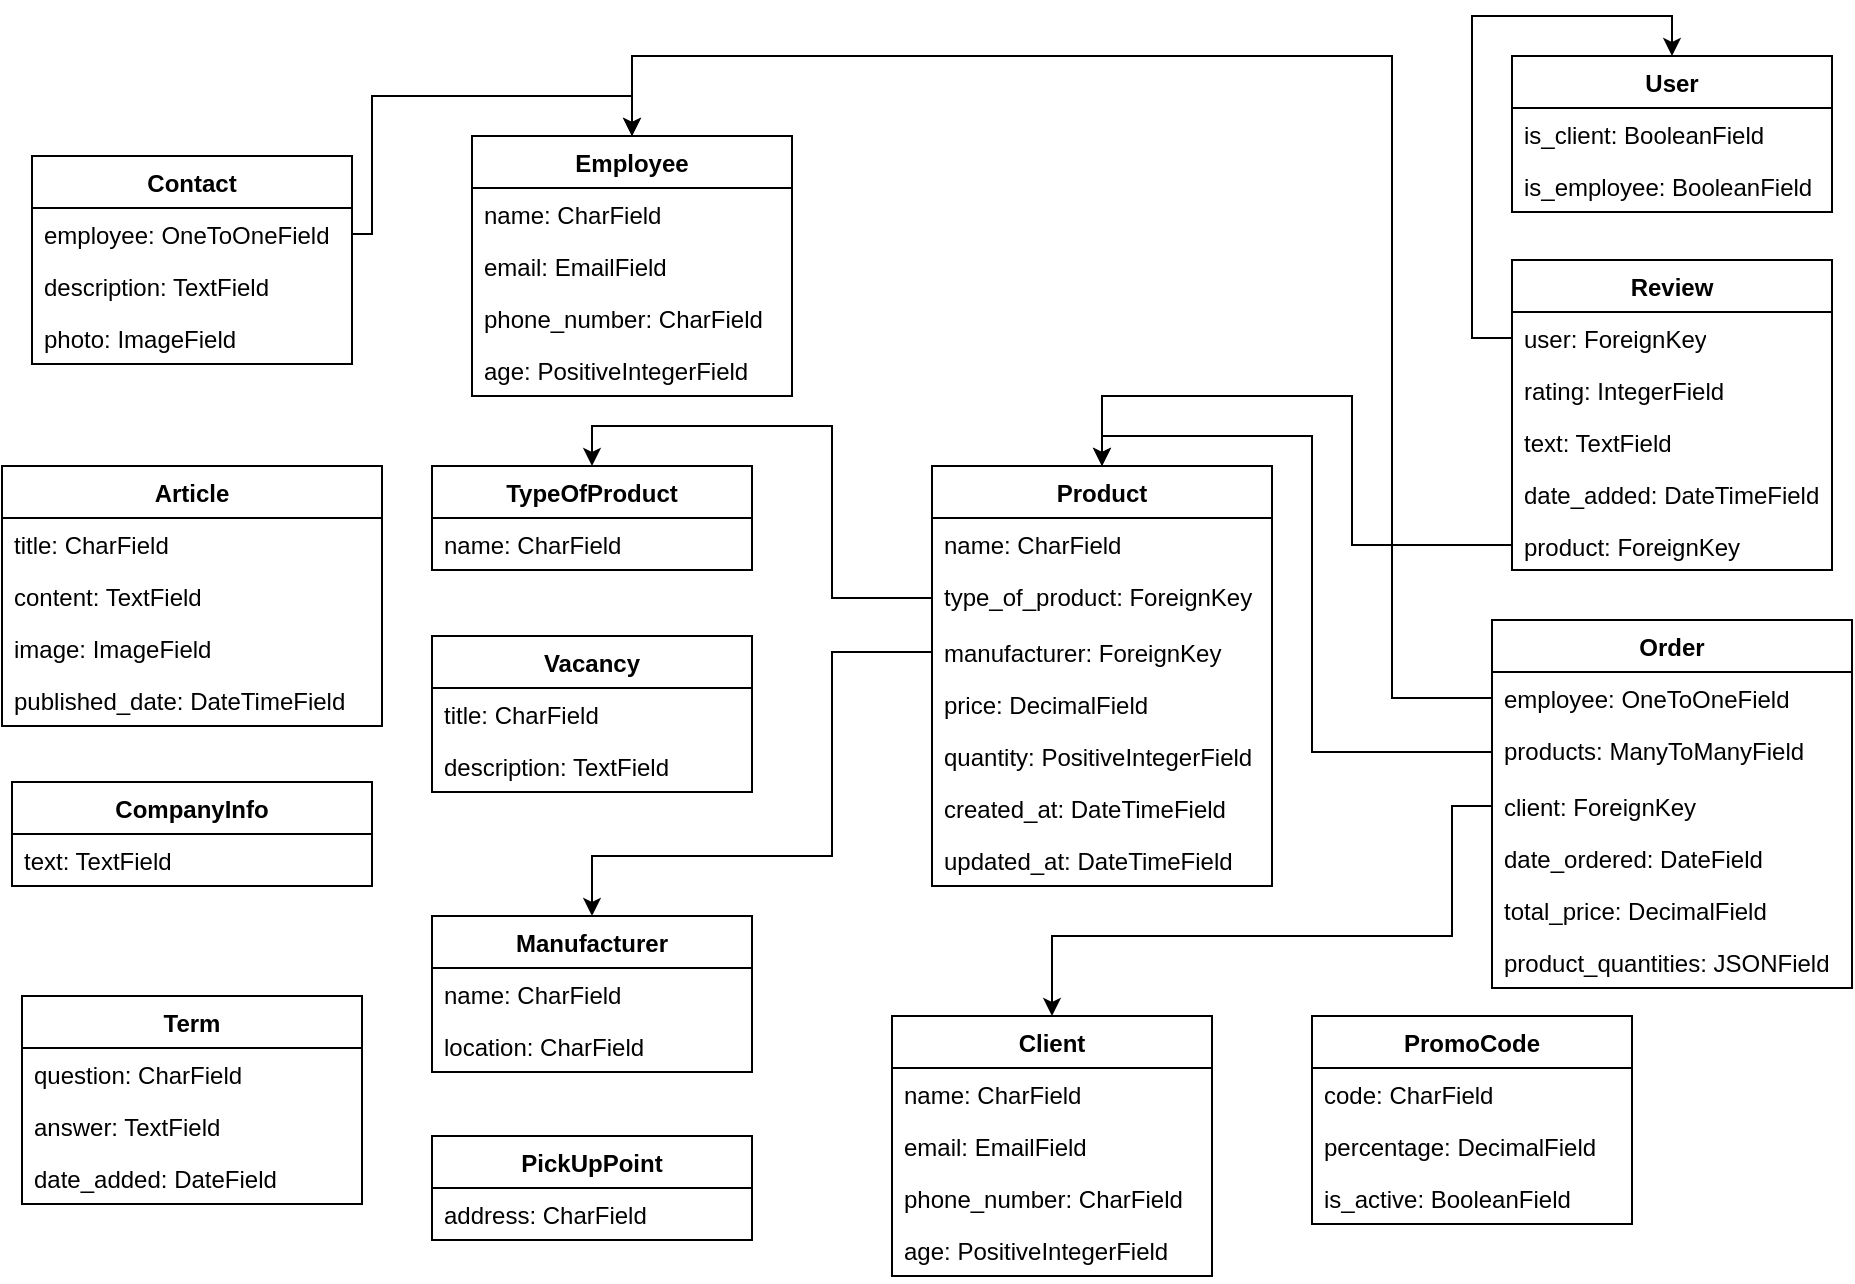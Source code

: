 <mxfile version="24.3.0" type="device">
  <diagram name="Страница — 1" id="LDTjIJ6XiQ-sZmpKZAWu">
    <mxGraphModel dx="1493" dy="988" grid="1" gridSize="10" guides="1" tooltips="1" connect="1" arrows="1" fold="1" page="1" pageScale="1" pageWidth="827" pageHeight="1169" math="0" shadow="0">
      <root>
        <mxCell id="0" />
        <mxCell id="1" parent="0" />
        <mxCell id="_nhlRNhVnKmNi_UKDfx_-1" value="Employee" style="swimlane;fontStyle=1;align=center;verticalAlign=top;childLayout=stackLayout;horizontal=1;startSize=26;horizontalStack=0;resizeParent=1;resizeParentMax=0;resizeLast=0;collapsible=1;marginBottom=0;whiteSpace=wrap;html=1;" vertex="1" parent="1">
          <mxGeometry x="285" y="200" width="160" height="130" as="geometry" />
        </mxCell>
        <mxCell id="_nhlRNhVnKmNi_UKDfx_-2" value="name: CharField" style="text;strokeColor=none;fillColor=none;align=left;verticalAlign=top;spacingLeft=4;spacingRight=4;overflow=hidden;rotatable=0;points=[[0,0.5],[1,0.5]];portConstraint=eastwest;whiteSpace=wrap;html=1;" vertex="1" parent="_nhlRNhVnKmNi_UKDfx_-1">
          <mxGeometry y="26" width="160" height="26" as="geometry" />
        </mxCell>
        <mxCell id="_nhlRNhVnKmNi_UKDfx_-27" value="email: EmailField" style="text;strokeColor=none;fillColor=none;align=left;verticalAlign=top;spacingLeft=4;spacingRight=4;overflow=hidden;rotatable=0;points=[[0,0.5],[1,0.5]];portConstraint=eastwest;whiteSpace=wrap;html=1;" vertex="1" parent="_nhlRNhVnKmNi_UKDfx_-1">
          <mxGeometry y="52" width="160" height="26" as="geometry" />
        </mxCell>
        <mxCell id="_nhlRNhVnKmNi_UKDfx_-29" value="phone_number: CharField" style="text;strokeColor=none;fillColor=none;align=left;verticalAlign=top;spacingLeft=4;spacingRight=4;overflow=hidden;rotatable=0;points=[[0,0.5],[1,0.5]];portConstraint=eastwest;whiteSpace=wrap;html=1;" vertex="1" parent="_nhlRNhVnKmNi_UKDfx_-1">
          <mxGeometry y="78" width="160" height="26" as="geometry" />
        </mxCell>
        <mxCell id="_nhlRNhVnKmNi_UKDfx_-28" value="age: PositiveIntegerField" style="text;strokeColor=none;fillColor=none;align=left;verticalAlign=top;spacingLeft=4;spacingRight=4;overflow=hidden;rotatable=0;points=[[0,0.5],[1,0.5]];portConstraint=eastwest;whiteSpace=wrap;html=1;" vertex="1" parent="_nhlRNhVnKmNi_UKDfx_-1">
          <mxGeometry y="104" width="160" height="26" as="geometry" />
        </mxCell>
        <mxCell id="_nhlRNhVnKmNi_UKDfx_-3" value="Manufacturer" style="swimlane;fontStyle=1;align=center;verticalAlign=top;childLayout=stackLayout;horizontal=1;startSize=26;horizontalStack=0;resizeParent=1;resizeParentMax=0;resizeLast=0;collapsible=1;marginBottom=0;whiteSpace=wrap;html=1;" vertex="1" parent="1">
          <mxGeometry x="265" y="590" width="160" height="78" as="geometry" />
        </mxCell>
        <mxCell id="_nhlRNhVnKmNi_UKDfx_-4" value="name: CharField" style="text;strokeColor=none;fillColor=none;align=left;verticalAlign=top;spacingLeft=4;spacingRight=4;overflow=hidden;rotatable=0;points=[[0,0.5],[1,0.5]];portConstraint=eastwest;whiteSpace=wrap;html=1;" vertex="1" parent="_nhlRNhVnKmNi_UKDfx_-3">
          <mxGeometry y="26" width="160" height="26" as="geometry" />
        </mxCell>
        <mxCell id="_nhlRNhVnKmNi_UKDfx_-5" value="location: CharField" style="text;strokeColor=none;fillColor=none;align=left;verticalAlign=top;spacingLeft=4;spacingRight=4;overflow=hidden;rotatable=0;points=[[0,0.5],[1,0.5]];portConstraint=eastwest;whiteSpace=wrap;html=1;" vertex="1" parent="_nhlRNhVnKmNi_UKDfx_-3">
          <mxGeometry y="52" width="160" height="26" as="geometry" />
        </mxCell>
        <mxCell id="_nhlRNhVnKmNi_UKDfx_-6" value="TypeOfProduct" style="swimlane;fontStyle=1;align=center;verticalAlign=top;childLayout=stackLayout;horizontal=1;startSize=26;horizontalStack=0;resizeParent=1;resizeParentMax=0;resizeLast=0;collapsible=1;marginBottom=0;whiteSpace=wrap;html=1;" vertex="1" parent="1">
          <mxGeometry x="265" y="365" width="160" height="52" as="geometry" />
        </mxCell>
        <mxCell id="_nhlRNhVnKmNi_UKDfx_-7" value="name: CharField" style="text;strokeColor=none;fillColor=none;align=left;verticalAlign=top;spacingLeft=4;spacingRight=4;overflow=hidden;rotatable=0;points=[[0,0.5],[1,0.5]];portConstraint=eastwest;whiteSpace=wrap;html=1;" vertex="1" parent="_nhlRNhVnKmNi_UKDfx_-6">
          <mxGeometry y="26" width="160" height="26" as="geometry" />
        </mxCell>
        <mxCell id="_nhlRNhVnKmNi_UKDfx_-8" value="Product" style="swimlane;fontStyle=1;align=center;verticalAlign=top;childLayout=stackLayout;horizontal=1;startSize=26;horizontalStack=0;resizeParent=1;resizeParentMax=0;resizeLast=0;collapsible=1;marginBottom=0;whiteSpace=wrap;html=1;" vertex="1" parent="1">
          <mxGeometry x="515" y="365" width="170" height="210" as="geometry" />
        </mxCell>
        <mxCell id="_nhlRNhVnKmNi_UKDfx_-9" value="name: CharField" style="text;strokeColor=none;fillColor=none;align=left;verticalAlign=top;spacingLeft=4;spacingRight=4;overflow=hidden;rotatable=0;points=[[0,0.5],[1,0.5]];portConstraint=eastwest;whiteSpace=wrap;html=1;" vertex="1" parent="_nhlRNhVnKmNi_UKDfx_-8">
          <mxGeometry y="26" width="170" height="26" as="geometry" />
        </mxCell>
        <mxCell id="_nhlRNhVnKmNi_UKDfx_-10" value="type_of_product: ForeignKey" style="text;strokeColor=none;fillColor=none;align=left;verticalAlign=top;spacingLeft=4;spacingRight=4;overflow=hidden;rotatable=0;points=[[0,0.5],[1,0.5]];portConstraint=eastwest;whiteSpace=wrap;html=1;" vertex="1" parent="_nhlRNhVnKmNi_UKDfx_-8">
          <mxGeometry y="52" width="170" height="28" as="geometry" />
        </mxCell>
        <mxCell id="_nhlRNhVnKmNi_UKDfx_-11" value="manufacturer: ForeignKey" style="text;strokeColor=none;fillColor=none;align=left;verticalAlign=top;spacingLeft=4;spacingRight=4;overflow=hidden;rotatable=0;points=[[0,0.5],[1,0.5]];portConstraint=eastwest;whiteSpace=wrap;html=1;" vertex="1" parent="_nhlRNhVnKmNi_UKDfx_-8">
          <mxGeometry y="80" width="170" height="26" as="geometry" />
        </mxCell>
        <mxCell id="_nhlRNhVnKmNi_UKDfx_-12" value="price: DecimalField" style="text;strokeColor=none;fillColor=none;align=left;verticalAlign=top;spacingLeft=4;spacingRight=4;overflow=hidden;rotatable=0;points=[[0,0.5],[1,0.5]];portConstraint=eastwest;whiteSpace=wrap;html=1;" vertex="1" parent="_nhlRNhVnKmNi_UKDfx_-8">
          <mxGeometry y="106" width="170" height="26" as="geometry" />
        </mxCell>
        <mxCell id="_nhlRNhVnKmNi_UKDfx_-33" value="quantity: PositiveIntegerField" style="text;strokeColor=none;fillColor=none;align=left;verticalAlign=top;spacingLeft=4;spacingRight=4;overflow=hidden;rotatable=0;points=[[0,0.5],[1,0.5]];portConstraint=eastwest;whiteSpace=wrap;html=1;" vertex="1" parent="_nhlRNhVnKmNi_UKDfx_-8">
          <mxGeometry y="132" width="170" height="26" as="geometry" />
        </mxCell>
        <mxCell id="_nhlRNhVnKmNi_UKDfx_-32" value="created_at: DateTimeField" style="text;strokeColor=none;fillColor=none;align=left;verticalAlign=top;spacingLeft=4;spacingRight=4;overflow=hidden;rotatable=0;points=[[0,0.5],[1,0.5]];portConstraint=eastwest;whiteSpace=wrap;html=1;" vertex="1" parent="_nhlRNhVnKmNi_UKDfx_-8">
          <mxGeometry y="158" width="170" height="26" as="geometry" />
        </mxCell>
        <mxCell id="_nhlRNhVnKmNi_UKDfx_-31" value="updated_at: DateTimeField" style="text;strokeColor=none;fillColor=none;align=left;verticalAlign=top;spacingLeft=4;spacingRight=4;overflow=hidden;rotatable=0;points=[[0,0.5],[1,0.5]];portConstraint=eastwest;whiteSpace=wrap;html=1;" vertex="1" parent="_nhlRNhVnKmNi_UKDfx_-8">
          <mxGeometry y="184" width="170" height="26" as="geometry" />
        </mxCell>
        <mxCell id="_nhlRNhVnKmNi_UKDfx_-16" value="Order" style="swimlane;fontStyle=1;align=center;verticalAlign=top;childLayout=stackLayout;horizontal=1;startSize=26;horizontalStack=0;resizeParent=1;resizeParentMax=0;resizeLast=0;collapsible=1;marginBottom=0;whiteSpace=wrap;html=1;" vertex="1" parent="1">
          <mxGeometry x="795" y="442" width="180" height="184" as="geometry" />
        </mxCell>
        <mxCell id="_nhlRNhVnKmNi_UKDfx_-17" value="employee: OneToOneField" style="text;strokeColor=none;fillColor=none;align=left;verticalAlign=top;spacingLeft=4;spacingRight=4;overflow=hidden;rotatable=0;points=[[0,0.5],[1,0.5]];portConstraint=eastwest;whiteSpace=wrap;html=1;" vertex="1" parent="_nhlRNhVnKmNi_UKDfx_-16">
          <mxGeometry y="26" width="180" height="26" as="geometry" />
        </mxCell>
        <mxCell id="_nhlRNhVnKmNi_UKDfx_-18" value="products: ManyToManyField" style="text;strokeColor=none;fillColor=none;align=left;verticalAlign=top;spacingLeft=4;spacingRight=4;overflow=hidden;rotatable=0;points=[[0,0.5],[1,0.5]];portConstraint=eastwest;whiteSpace=wrap;html=1;" vertex="1" parent="_nhlRNhVnKmNi_UKDfx_-16">
          <mxGeometry y="52" width="180" height="28" as="geometry" />
        </mxCell>
        <mxCell id="_nhlRNhVnKmNi_UKDfx_-19" value="client: ForeignKey" style="text;strokeColor=none;fillColor=none;align=left;verticalAlign=top;spacingLeft=4;spacingRight=4;overflow=hidden;rotatable=0;points=[[0,0.5],[1,0.5]];portConstraint=eastwest;whiteSpace=wrap;html=1;" vertex="1" parent="_nhlRNhVnKmNi_UKDfx_-16">
          <mxGeometry y="80" width="180" height="26" as="geometry" />
        </mxCell>
        <mxCell id="_nhlRNhVnKmNi_UKDfx_-20" value="date_ordered: DateField" style="text;strokeColor=none;fillColor=none;align=left;verticalAlign=top;spacingLeft=4;spacingRight=4;overflow=hidden;rotatable=0;points=[[0,0.5],[1,0.5]];portConstraint=eastwest;whiteSpace=wrap;html=1;" vertex="1" parent="_nhlRNhVnKmNi_UKDfx_-16">
          <mxGeometry y="106" width="180" height="26" as="geometry" />
        </mxCell>
        <mxCell id="_nhlRNhVnKmNi_UKDfx_-40" value="total_price: DecimalField" style="text;strokeColor=none;fillColor=none;align=left;verticalAlign=top;spacingLeft=4;spacingRight=4;overflow=hidden;rotatable=0;points=[[0,0.5],[1,0.5]];portConstraint=eastwest;whiteSpace=wrap;html=1;" vertex="1" parent="_nhlRNhVnKmNi_UKDfx_-16">
          <mxGeometry y="132" width="180" height="26" as="geometry" />
        </mxCell>
        <mxCell id="_nhlRNhVnKmNi_UKDfx_-21" value="product_quantities: JSONField" style="text;strokeColor=none;fillColor=none;align=left;verticalAlign=top;spacingLeft=4;spacingRight=4;overflow=hidden;rotatable=0;points=[[0,0.5],[1,0.5]];portConstraint=eastwest;whiteSpace=wrap;html=1;" vertex="1" parent="_nhlRNhVnKmNi_UKDfx_-16">
          <mxGeometry y="158" width="180" height="26" as="geometry" />
        </mxCell>
        <mxCell id="_nhlRNhVnKmNi_UKDfx_-34" value="Client" style="swimlane;fontStyle=1;align=center;verticalAlign=top;childLayout=stackLayout;horizontal=1;startSize=26;horizontalStack=0;resizeParent=1;resizeParentMax=0;resizeLast=0;collapsible=1;marginBottom=0;whiteSpace=wrap;html=1;" vertex="1" parent="1">
          <mxGeometry x="495" y="640" width="160" height="130" as="geometry" />
        </mxCell>
        <mxCell id="_nhlRNhVnKmNi_UKDfx_-35" value="name: CharField" style="text;strokeColor=none;fillColor=none;align=left;verticalAlign=top;spacingLeft=4;spacingRight=4;overflow=hidden;rotatable=0;points=[[0,0.5],[1,0.5]];portConstraint=eastwest;whiteSpace=wrap;html=1;" vertex="1" parent="_nhlRNhVnKmNi_UKDfx_-34">
          <mxGeometry y="26" width="160" height="26" as="geometry" />
        </mxCell>
        <mxCell id="_nhlRNhVnKmNi_UKDfx_-36" value="email: EmailField" style="text;strokeColor=none;fillColor=none;align=left;verticalAlign=top;spacingLeft=4;spacingRight=4;overflow=hidden;rotatable=0;points=[[0,0.5],[1,0.5]];portConstraint=eastwest;whiteSpace=wrap;html=1;" vertex="1" parent="_nhlRNhVnKmNi_UKDfx_-34">
          <mxGeometry y="52" width="160" height="26" as="geometry" />
        </mxCell>
        <mxCell id="_nhlRNhVnKmNi_UKDfx_-37" value="phone_number: CharField" style="text;strokeColor=none;fillColor=none;align=left;verticalAlign=top;spacingLeft=4;spacingRight=4;overflow=hidden;rotatable=0;points=[[0,0.5],[1,0.5]];portConstraint=eastwest;whiteSpace=wrap;html=1;" vertex="1" parent="_nhlRNhVnKmNi_UKDfx_-34">
          <mxGeometry y="78" width="160" height="26" as="geometry" />
        </mxCell>
        <mxCell id="_nhlRNhVnKmNi_UKDfx_-38" value="age: PositiveIntegerField" style="text;strokeColor=none;fillColor=none;align=left;verticalAlign=top;spacingLeft=4;spacingRight=4;overflow=hidden;rotatable=0;points=[[0,0.5],[1,0.5]];portConstraint=eastwest;whiteSpace=wrap;html=1;" vertex="1" parent="_nhlRNhVnKmNi_UKDfx_-34">
          <mxGeometry y="104" width="160" height="26" as="geometry" />
        </mxCell>
        <mxCell id="_nhlRNhVnKmNi_UKDfx_-39" style="edgeStyle=orthogonalEdgeStyle;rounded=0;orthogonalLoop=1;jettySize=auto;html=1;entryX=0.5;entryY=0;entryDx=0;entryDy=0;" edge="1" parent="1" source="_nhlRNhVnKmNi_UKDfx_-19" target="_nhlRNhVnKmNi_UKDfx_-34">
          <mxGeometry relative="1" as="geometry">
            <Array as="points">
              <mxPoint x="775" y="535" />
              <mxPoint x="775" y="600" />
              <mxPoint x="575" y="600" />
            </Array>
          </mxGeometry>
        </mxCell>
        <mxCell id="_nhlRNhVnKmNi_UKDfx_-41" value="User" style="swimlane;fontStyle=1;align=center;verticalAlign=top;childLayout=stackLayout;horizontal=1;startSize=26;horizontalStack=0;resizeParent=1;resizeParentMax=0;resizeLast=0;collapsible=1;marginBottom=0;whiteSpace=wrap;html=1;" vertex="1" parent="1">
          <mxGeometry x="805" y="160" width="160" height="78" as="geometry" />
        </mxCell>
        <mxCell id="_nhlRNhVnKmNi_UKDfx_-42" value="is_client: BooleanField" style="text;strokeColor=none;fillColor=none;align=left;verticalAlign=top;spacingLeft=4;spacingRight=4;overflow=hidden;rotatable=0;points=[[0,0.5],[1,0.5]];portConstraint=eastwest;whiteSpace=wrap;html=1;" vertex="1" parent="_nhlRNhVnKmNi_UKDfx_-41">
          <mxGeometry y="26" width="160" height="26" as="geometry" />
        </mxCell>
        <mxCell id="_nhlRNhVnKmNi_UKDfx_-43" value="is_employee: BooleanField" style="text;strokeColor=none;fillColor=none;align=left;verticalAlign=top;spacingLeft=4;spacingRight=4;overflow=hidden;rotatable=0;points=[[0,0.5],[1,0.5]];portConstraint=eastwest;whiteSpace=wrap;html=1;" vertex="1" parent="_nhlRNhVnKmNi_UKDfx_-41">
          <mxGeometry y="52" width="160" height="26" as="geometry" />
        </mxCell>
        <mxCell id="_nhlRNhVnKmNi_UKDfx_-46" value="Article" style="swimlane;fontStyle=1;align=center;verticalAlign=top;childLayout=stackLayout;horizontal=1;startSize=26;horizontalStack=0;resizeParent=1;resizeParentMax=0;resizeLast=0;collapsible=1;marginBottom=0;whiteSpace=wrap;html=1;" vertex="1" parent="1">
          <mxGeometry x="50" y="365" width="190" height="130" as="geometry" />
        </mxCell>
        <mxCell id="_nhlRNhVnKmNi_UKDfx_-47" value="title: CharField" style="text;strokeColor=none;fillColor=none;align=left;verticalAlign=top;spacingLeft=4;spacingRight=4;overflow=hidden;rotatable=0;points=[[0,0.5],[1,0.5]];portConstraint=eastwest;whiteSpace=wrap;html=1;" vertex="1" parent="_nhlRNhVnKmNi_UKDfx_-46">
          <mxGeometry y="26" width="190" height="26" as="geometry" />
        </mxCell>
        <mxCell id="_nhlRNhVnKmNi_UKDfx_-48" value="content: TextField" style="text;strokeColor=none;fillColor=none;align=left;verticalAlign=top;spacingLeft=4;spacingRight=4;overflow=hidden;rotatable=0;points=[[0,0.5],[1,0.5]];portConstraint=eastwest;whiteSpace=wrap;html=1;" vertex="1" parent="_nhlRNhVnKmNi_UKDfx_-46">
          <mxGeometry y="52" width="190" height="26" as="geometry" />
        </mxCell>
        <mxCell id="_nhlRNhVnKmNi_UKDfx_-49" value="image: ImageField" style="text;strokeColor=none;fillColor=none;align=left;verticalAlign=top;spacingLeft=4;spacingRight=4;overflow=hidden;rotatable=0;points=[[0,0.5],[1,0.5]];portConstraint=eastwest;whiteSpace=wrap;html=1;" vertex="1" parent="_nhlRNhVnKmNi_UKDfx_-46">
          <mxGeometry y="78" width="190" height="26" as="geometry" />
        </mxCell>
        <mxCell id="_nhlRNhVnKmNi_UKDfx_-50" value="published_date:&amp;nbsp;DateTimeField" style="text;strokeColor=none;fillColor=none;align=left;verticalAlign=top;spacingLeft=4;spacingRight=4;overflow=hidden;rotatable=0;points=[[0,0.5],[1,0.5]];portConstraint=eastwest;whiteSpace=wrap;html=1;" vertex="1" parent="_nhlRNhVnKmNi_UKDfx_-46">
          <mxGeometry y="104" width="190" height="26" as="geometry" />
        </mxCell>
        <mxCell id="_nhlRNhVnKmNi_UKDfx_-51" value="CompanyInfo" style="swimlane;fontStyle=1;align=center;verticalAlign=top;childLayout=stackLayout;horizontal=1;startSize=26;horizontalStack=0;resizeParent=1;resizeParentMax=0;resizeLast=0;collapsible=1;marginBottom=0;whiteSpace=wrap;html=1;" vertex="1" parent="1">
          <mxGeometry x="55" y="523" width="180" height="52" as="geometry" />
        </mxCell>
        <mxCell id="_nhlRNhVnKmNi_UKDfx_-53" value="text: TextField" style="text;strokeColor=none;fillColor=none;align=left;verticalAlign=top;spacingLeft=4;spacingRight=4;overflow=hidden;rotatable=0;points=[[0,0.5],[1,0.5]];portConstraint=eastwest;whiteSpace=wrap;html=1;" vertex="1" parent="_nhlRNhVnKmNi_UKDfx_-51">
          <mxGeometry y="26" width="180" height="26" as="geometry" />
        </mxCell>
        <mxCell id="_nhlRNhVnKmNi_UKDfx_-56" value="Term" style="swimlane;fontStyle=1;align=center;verticalAlign=top;childLayout=stackLayout;horizontal=1;startSize=26;horizontalStack=0;resizeParent=1;resizeParentMax=0;resizeLast=0;collapsible=1;marginBottom=0;whiteSpace=wrap;html=1;" vertex="1" parent="1">
          <mxGeometry x="60" y="630" width="170" height="104" as="geometry" />
        </mxCell>
        <mxCell id="_nhlRNhVnKmNi_UKDfx_-57" value="question: CharField" style="text;strokeColor=none;fillColor=none;align=left;verticalAlign=top;spacingLeft=4;spacingRight=4;overflow=hidden;rotatable=0;points=[[0,0.5],[1,0.5]];portConstraint=eastwest;whiteSpace=wrap;html=1;" vertex="1" parent="_nhlRNhVnKmNi_UKDfx_-56">
          <mxGeometry y="26" width="170" height="26" as="geometry" />
        </mxCell>
        <mxCell id="_nhlRNhVnKmNi_UKDfx_-58" value="answer: TextField" style="text;strokeColor=none;fillColor=none;align=left;verticalAlign=top;spacingLeft=4;spacingRight=4;overflow=hidden;rotatable=0;points=[[0,0.5],[1,0.5]];portConstraint=eastwest;whiteSpace=wrap;html=1;" vertex="1" parent="_nhlRNhVnKmNi_UKDfx_-56">
          <mxGeometry y="52" width="170" height="26" as="geometry" />
        </mxCell>
        <mxCell id="_nhlRNhVnKmNi_UKDfx_-60" value="date_added:&amp;nbsp;DateField" style="text;strokeColor=none;fillColor=none;align=left;verticalAlign=top;spacingLeft=4;spacingRight=4;overflow=hidden;rotatable=0;points=[[0,0.5],[1,0.5]];portConstraint=eastwest;whiteSpace=wrap;html=1;" vertex="1" parent="_nhlRNhVnKmNi_UKDfx_-56">
          <mxGeometry y="78" width="170" height="26" as="geometry" />
        </mxCell>
        <mxCell id="_nhlRNhVnKmNi_UKDfx_-61" value="Contact" style="swimlane;fontStyle=1;align=center;verticalAlign=top;childLayout=stackLayout;horizontal=1;startSize=26;horizontalStack=0;resizeParent=1;resizeParentMax=0;resizeLast=0;collapsible=1;marginBottom=0;whiteSpace=wrap;html=1;" vertex="1" parent="1">
          <mxGeometry x="65" y="210" width="160" height="104" as="geometry" />
        </mxCell>
        <mxCell id="_nhlRNhVnKmNi_UKDfx_-62" value="employee: OneToOneField" style="text;strokeColor=none;fillColor=none;align=left;verticalAlign=top;spacingLeft=4;spacingRight=4;overflow=hidden;rotatable=0;points=[[0,0.5],[1,0.5]];portConstraint=eastwest;whiteSpace=wrap;html=1;" vertex="1" parent="_nhlRNhVnKmNi_UKDfx_-61">
          <mxGeometry y="26" width="160" height="26" as="geometry" />
        </mxCell>
        <mxCell id="_nhlRNhVnKmNi_UKDfx_-63" value="description: TextField" style="text;strokeColor=none;fillColor=none;align=left;verticalAlign=top;spacingLeft=4;spacingRight=4;overflow=hidden;rotatable=0;points=[[0,0.5],[1,0.5]];portConstraint=eastwest;whiteSpace=wrap;html=1;" vertex="1" parent="_nhlRNhVnKmNi_UKDfx_-61">
          <mxGeometry y="52" width="160" height="26" as="geometry" />
        </mxCell>
        <mxCell id="_nhlRNhVnKmNi_UKDfx_-64" value="photo: ImageField" style="text;strokeColor=none;fillColor=none;align=left;verticalAlign=top;spacingLeft=4;spacingRight=4;overflow=hidden;rotatable=0;points=[[0,0.5],[1,0.5]];portConstraint=eastwest;whiteSpace=wrap;html=1;" vertex="1" parent="_nhlRNhVnKmNi_UKDfx_-61">
          <mxGeometry y="78" width="160" height="26" as="geometry" />
        </mxCell>
        <mxCell id="_nhlRNhVnKmNi_UKDfx_-65" style="edgeStyle=orthogonalEdgeStyle;rounded=0;orthogonalLoop=1;jettySize=auto;html=1;entryX=0.5;entryY=0;entryDx=0;entryDy=0;" edge="1" parent="1" source="_nhlRNhVnKmNi_UKDfx_-62" target="_nhlRNhVnKmNi_UKDfx_-1">
          <mxGeometry relative="1" as="geometry">
            <Array as="points">
              <mxPoint x="235" y="249" />
              <mxPoint x="235" y="180" />
              <mxPoint x="365" y="180" />
            </Array>
          </mxGeometry>
        </mxCell>
        <mxCell id="_nhlRNhVnKmNi_UKDfx_-66" value="Vacancy" style="swimlane;fontStyle=1;align=center;verticalAlign=top;childLayout=stackLayout;horizontal=1;startSize=26;horizontalStack=0;resizeParent=1;resizeParentMax=0;resizeLast=0;collapsible=1;marginBottom=0;whiteSpace=wrap;html=1;" vertex="1" parent="1">
          <mxGeometry x="265" y="450" width="160" height="78" as="geometry" />
        </mxCell>
        <mxCell id="_nhlRNhVnKmNi_UKDfx_-67" value="title: CharField" style="text;strokeColor=none;fillColor=none;align=left;verticalAlign=top;spacingLeft=4;spacingRight=4;overflow=hidden;rotatable=0;points=[[0,0.5],[1,0.5]];portConstraint=eastwest;whiteSpace=wrap;html=1;" vertex="1" parent="_nhlRNhVnKmNi_UKDfx_-66">
          <mxGeometry y="26" width="160" height="26" as="geometry" />
        </mxCell>
        <mxCell id="_nhlRNhVnKmNi_UKDfx_-68" value="description: TextField" style="text;strokeColor=none;fillColor=none;align=left;verticalAlign=top;spacingLeft=4;spacingRight=4;overflow=hidden;rotatable=0;points=[[0,0.5],[1,0.5]];portConstraint=eastwest;whiteSpace=wrap;html=1;" vertex="1" parent="_nhlRNhVnKmNi_UKDfx_-66">
          <mxGeometry y="52" width="160" height="26" as="geometry" />
        </mxCell>
        <mxCell id="_nhlRNhVnKmNi_UKDfx_-70" value="Review" style="swimlane;fontStyle=1;align=center;verticalAlign=top;childLayout=stackLayout;horizontal=1;startSize=26;horizontalStack=0;resizeParent=1;resizeParentMax=0;resizeLast=0;collapsible=1;marginBottom=0;whiteSpace=wrap;html=1;" vertex="1" parent="1">
          <mxGeometry x="805" y="262" width="160" height="155" as="geometry" />
        </mxCell>
        <mxCell id="_nhlRNhVnKmNi_UKDfx_-71" value="user: ForeignKey" style="text;strokeColor=none;fillColor=none;align=left;verticalAlign=top;spacingLeft=4;spacingRight=4;overflow=hidden;rotatable=0;points=[[0,0.5],[1,0.5]];portConstraint=eastwest;whiteSpace=wrap;html=1;" vertex="1" parent="_nhlRNhVnKmNi_UKDfx_-70">
          <mxGeometry y="26" width="160" height="26" as="geometry" />
        </mxCell>
        <mxCell id="_nhlRNhVnKmNi_UKDfx_-72" value="rating: IntegerField" style="text;strokeColor=none;fillColor=none;align=left;verticalAlign=top;spacingLeft=4;spacingRight=4;overflow=hidden;rotatable=0;points=[[0,0.5],[1,0.5]];portConstraint=eastwest;whiteSpace=wrap;html=1;" vertex="1" parent="_nhlRNhVnKmNi_UKDfx_-70">
          <mxGeometry y="52" width="160" height="26" as="geometry" />
        </mxCell>
        <mxCell id="_nhlRNhVnKmNi_UKDfx_-73" value="text: TextField" style="text;strokeColor=none;fillColor=none;align=left;verticalAlign=top;spacingLeft=4;spacingRight=4;overflow=hidden;rotatable=0;points=[[0,0.5],[1,0.5]];portConstraint=eastwest;whiteSpace=wrap;html=1;" vertex="1" parent="_nhlRNhVnKmNi_UKDfx_-70">
          <mxGeometry y="78" width="160" height="26" as="geometry" />
        </mxCell>
        <mxCell id="_nhlRNhVnKmNi_UKDfx_-76" value="date_added: DateTimeField" style="text;strokeColor=none;fillColor=none;align=left;verticalAlign=top;spacingLeft=4;spacingRight=4;overflow=hidden;rotatable=0;points=[[0,0.5],[1,0.5]];portConstraint=eastwest;whiteSpace=wrap;html=1;" vertex="1" parent="_nhlRNhVnKmNi_UKDfx_-70">
          <mxGeometry y="104" width="160" height="26" as="geometry" />
        </mxCell>
        <mxCell id="_nhlRNhVnKmNi_UKDfx_-75" value="product: ForeignKey" style="text;strokeColor=none;fillColor=none;align=left;verticalAlign=top;spacingLeft=4;spacingRight=4;overflow=hidden;rotatable=0;points=[[0,0.5],[1,0.5]];portConstraint=eastwest;whiteSpace=wrap;html=1;" vertex="1" parent="_nhlRNhVnKmNi_UKDfx_-70">
          <mxGeometry y="130" width="160" height="25" as="geometry" />
        </mxCell>
        <mxCell id="_nhlRNhVnKmNi_UKDfx_-78" value="PromoCode" style="swimlane;fontStyle=1;align=center;verticalAlign=top;childLayout=stackLayout;horizontal=1;startSize=26;horizontalStack=0;resizeParent=1;resizeParentMax=0;resizeLast=0;collapsible=1;marginBottom=0;whiteSpace=wrap;html=1;" vertex="1" parent="1">
          <mxGeometry x="705" y="640" width="160" height="104" as="geometry" />
        </mxCell>
        <mxCell id="_nhlRNhVnKmNi_UKDfx_-79" value="code: CharField" style="text;strokeColor=none;fillColor=none;align=left;verticalAlign=top;spacingLeft=4;spacingRight=4;overflow=hidden;rotatable=0;points=[[0,0.5],[1,0.5]];portConstraint=eastwest;whiteSpace=wrap;html=1;" vertex="1" parent="_nhlRNhVnKmNi_UKDfx_-78">
          <mxGeometry y="26" width="160" height="26" as="geometry" />
        </mxCell>
        <mxCell id="_nhlRNhVnKmNi_UKDfx_-80" value="percentage: DecimalField" style="text;strokeColor=none;fillColor=none;align=left;verticalAlign=top;spacingLeft=4;spacingRight=4;overflow=hidden;rotatable=0;points=[[0,0.5],[1,0.5]];portConstraint=eastwest;whiteSpace=wrap;html=1;" vertex="1" parent="_nhlRNhVnKmNi_UKDfx_-78">
          <mxGeometry y="52" width="160" height="26" as="geometry" />
        </mxCell>
        <mxCell id="_nhlRNhVnKmNi_UKDfx_-81" value="is_active: BooleanField" style="text;strokeColor=none;fillColor=none;align=left;verticalAlign=top;spacingLeft=4;spacingRight=4;overflow=hidden;rotatable=0;points=[[0,0.5],[1,0.5]];portConstraint=eastwest;whiteSpace=wrap;html=1;" vertex="1" parent="_nhlRNhVnKmNi_UKDfx_-78">
          <mxGeometry y="78" width="160" height="26" as="geometry" />
        </mxCell>
        <mxCell id="_nhlRNhVnKmNi_UKDfx_-84" value="PickUpPoint" style="swimlane;fontStyle=1;align=center;verticalAlign=top;childLayout=stackLayout;horizontal=1;startSize=26;horizontalStack=0;resizeParent=1;resizeParentMax=0;resizeLast=0;collapsible=1;marginBottom=0;whiteSpace=wrap;html=1;" vertex="1" parent="1">
          <mxGeometry x="265" y="700" width="160" height="52" as="geometry" />
        </mxCell>
        <mxCell id="_nhlRNhVnKmNi_UKDfx_-85" value="address: CharField" style="text;strokeColor=none;fillColor=none;align=left;verticalAlign=top;spacingLeft=4;spacingRight=4;overflow=hidden;rotatable=0;points=[[0,0.5],[1,0.5]];portConstraint=eastwest;whiteSpace=wrap;html=1;" vertex="1" parent="_nhlRNhVnKmNi_UKDfx_-84">
          <mxGeometry y="26" width="160" height="26" as="geometry" />
        </mxCell>
        <mxCell id="_nhlRNhVnKmNi_UKDfx_-89" style="edgeStyle=orthogonalEdgeStyle;rounded=0;orthogonalLoop=1;jettySize=auto;html=1;entryX=0.5;entryY=0;entryDx=0;entryDy=0;" edge="1" parent="1" source="_nhlRNhVnKmNi_UKDfx_-71" target="_nhlRNhVnKmNi_UKDfx_-41">
          <mxGeometry relative="1" as="geometry">
            <Array as="points">
              <mxPoint x="785" y="301" />
              <mxPoint x="785" y="140" />
              <mxPoint x="885" y="140" />
            </Array>
          </mxGeometry>
        </mxCell>
        <mxCell id="_nhlRNhVnKmNi_UKDfx_-91" style="edgeStyle=orthogonalEdgeStyle;rounded=0;orthogonalLoop=1;jettySize=auto;html=1;entryX=0.5;entryY=0;entryDx=0;entryDy=0;" edge="1" parent="1" source="_nhlRNhVnKmNi_UKDfx_-10" target="_nhlRNhVnKmNi_UKDfx_-6">
          <mxGeometry relative="1" as="geometry">
            <Array as="points">
              <mxPoint x="465" y="431" />
              <mxPoint x="465" y="345" />
              <mxPoint x="345" y="345" />
            </Array>
          </mxGeometry>
        </mxCell>
        <mxCell id="_nhlRNhVnKmNi_UKDfx_-92" style="edgeStyle=orthogonalEdgeStyle;rounded=0;orthogonalLoop=1;jettySize=auto;html=1;entryX=0.5;entryY=0;entryDx=0;entryDy=0;" edge="1" parent="1" source="_nhlRNhVnKmNi_UKDfx_-11" target="_nhlRNhVnKmNi_UKDfx_-3">
          <mxGeometry relative="1" as="geometry">
            <Array as="points">
              <mxPoint x="465" y="458" />
              <mxPoint x="465" y="560" />
              <mxPoint x="345" y="560" />
            </Array>
          </mxGeometry>
        </mxCell>
        <mxCell id="_nhlRNhVnKmNi_UKDfx_-93" style="edgeStyle=orthogonalEdgeStyle;rounded=0;orthogonalLoop=1;jettySize=auto;html=1;entryX=0.5;entryY=0;entryDx=0;entryDy=0;" edge="1" parent="1" source="_nhlRNhVnKmNi_UKDfx_-18" target="_nhlRNhVnKmNi_UKDfx_-8">
          <mxGeometry relative="1" as="geometry">
            <Array as="points">
              <mxPoint x="705" y="508" />
              <mxPoint x="705" y="350" />
              <mxPoint x="600" y="350" />
            </Array>
          </mxGeometry>
        </mxCell>
        <mxCell id="_nhlRNhVnKmNi_UKDfx_-94" style="edgeStyle=orthogonalEdgeStyle;rounded=0;orthogonalLoop=1;jettySize=auto;html=1;entryX=0.5;entryY=0;entryDx=0;entryDy=0;" edge="1" parent="1" source="_nhlRNhVnKmNi_UKDfx_-75" target="_nhlRNhVnKmNi_UKDfx_-8">
          <mxGeometry relative="1" as="geometry">
            <Array as="points">
              <mxPoint x="725" y="405" />
              <mxPoint x="725" y="330" />
              <mxPoint x="600" y="330" />
            </Array>
          </mxGeometry>
        </mxCell>
        <mxCell id="_nhlRNhVnKmNi_UKDfx_-95" style="edgeStyle=orthogonalEdgeStyle;rounded=0;orthogonalLoop=1;jettySize=auto;html=1;entryX=0.5;entryY=0;entryDx=0;entryDy=0;" edge="1" parent="1" source="_nhlRNhVnKmNi_UKDfx_-17" target="_nhlRNhVnKmNi_UKDfx_-1">
          <mxGeometry relative="1" as="geometry">
            <Array as="points">
              <mxPoint x="745" y="481" />
              <mxPoint x="745" y="160" />
              <mxPoint x="365" y="160" />
            </Array>
          </mxGeometry>
        </mxCell>
      </root>
    </mxGraphModel>
  </diagram>
</mxfile>
